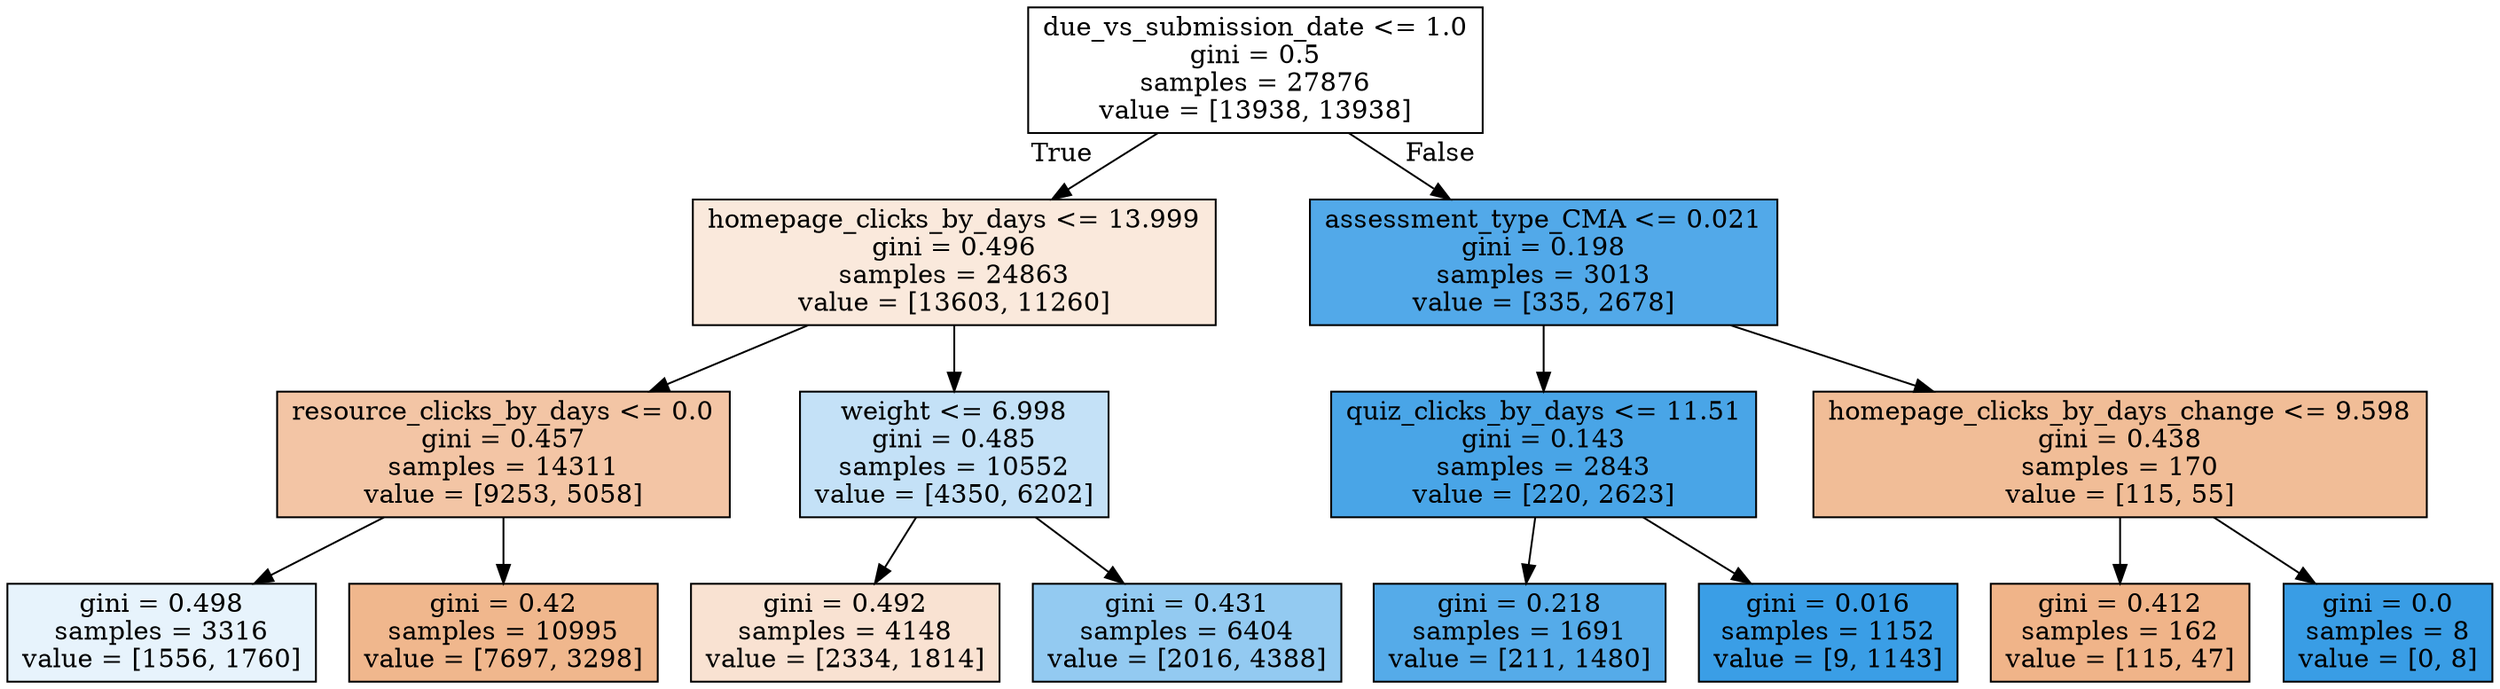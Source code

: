 digraph Tree {
node [shape=box, style="filled", color="black"] ;
0 [label="due_vs_submission_date <= 1.0\ngini = 0.5\nsamples = 27876\nvalue = [13938, 13938]", fillcolor="#e5813900"] ;
1 [label="homepage_clicks_by_days <= 13.999\ngini = 0.496\nsamples = 24863\nvalue = [13603, 11260]", fillcolor="#e581392c"] ;
0 -> 1 [labeldistance=2.5, labelangle=45, headlabel="True"] ;
2 [label="resource_clicks_by_days <= 0.0\ngini = 0.457\nsamples = 14311\nvalue = [9253, 5058]", fillcolor="#e5813974"] ;
1 -> 2 ;
3 [label="gini = 0.498\nsamples = 3316\nvalue = [1556, 1760]", fillcolor="#399de51e"] ;
2 -> 3 ;
4 [label="gini = 0.42\nsamples = 10995\nvalue = [7697, 3298]", fillcolor="#e5813992"] ;
2 -> 4 ;
5 [label="weight <= 6.998\ngini = 0.485\nsamples = 10552\nvalue = [4350, 6202]", fillcolor="#399de54c"] ;
1 -> 5 ;
6 [label="gini = 0.492\nsamples = 4148\nvalue = [2334, 1814]", fillcolor="#e5813939"] ;
5 -> 6 ;
7 [label="gini = 0.431\nsamples = 6404\nvalue = [2016, 4388]", fillcolor="#399de58a"] ;
5 -> 7 ;
8 [label="assessment_type_CMA <= 0.021\ngini = 0.198\nsamples = 3013\nvalue = [335, 2678]", fillcolor="#399de5df"] ;
0 -> 8 [labeldistance=2.5, labelangle=-45, headlabel="False"] ;
9 [label="quiz_clicks_by_days <= 11.51\ngini = 0.143\nsamples = 2843\nvalue = [220, 2623]", fillcolor="#399de5ea"] ;
8 -> 9 ;
10 [label="gini = 0.218\nsamples = 1691\nvalue = [211, 1480]", fillcolor="#399de5db"] ;
9 -> 10 ;
11 [label="gini = 0.016\nsamples = 1152\nvalue = [9, 1143]", fillcolor="#399de5fd"] ;
9 -> 11 ;
12 [label="homepage_clicks_by_days_change <= 9.598\ngini = 0.438\nsamples = 170\nvalue = [115, 55]", fillcolor="#e5813985"] ;
8 -> 12 ;
13 [label="gini = 0.412\nsamples = 162\nvalue = [115, 47]", fillcolor="#e5813997"] ;
12 -> 13 ;
14 [label="gini = 0.0\nsamples = 8\nvalue = [0, 8]", fillcolor="#399de5ff"] ;
12 -> 14 ;
}